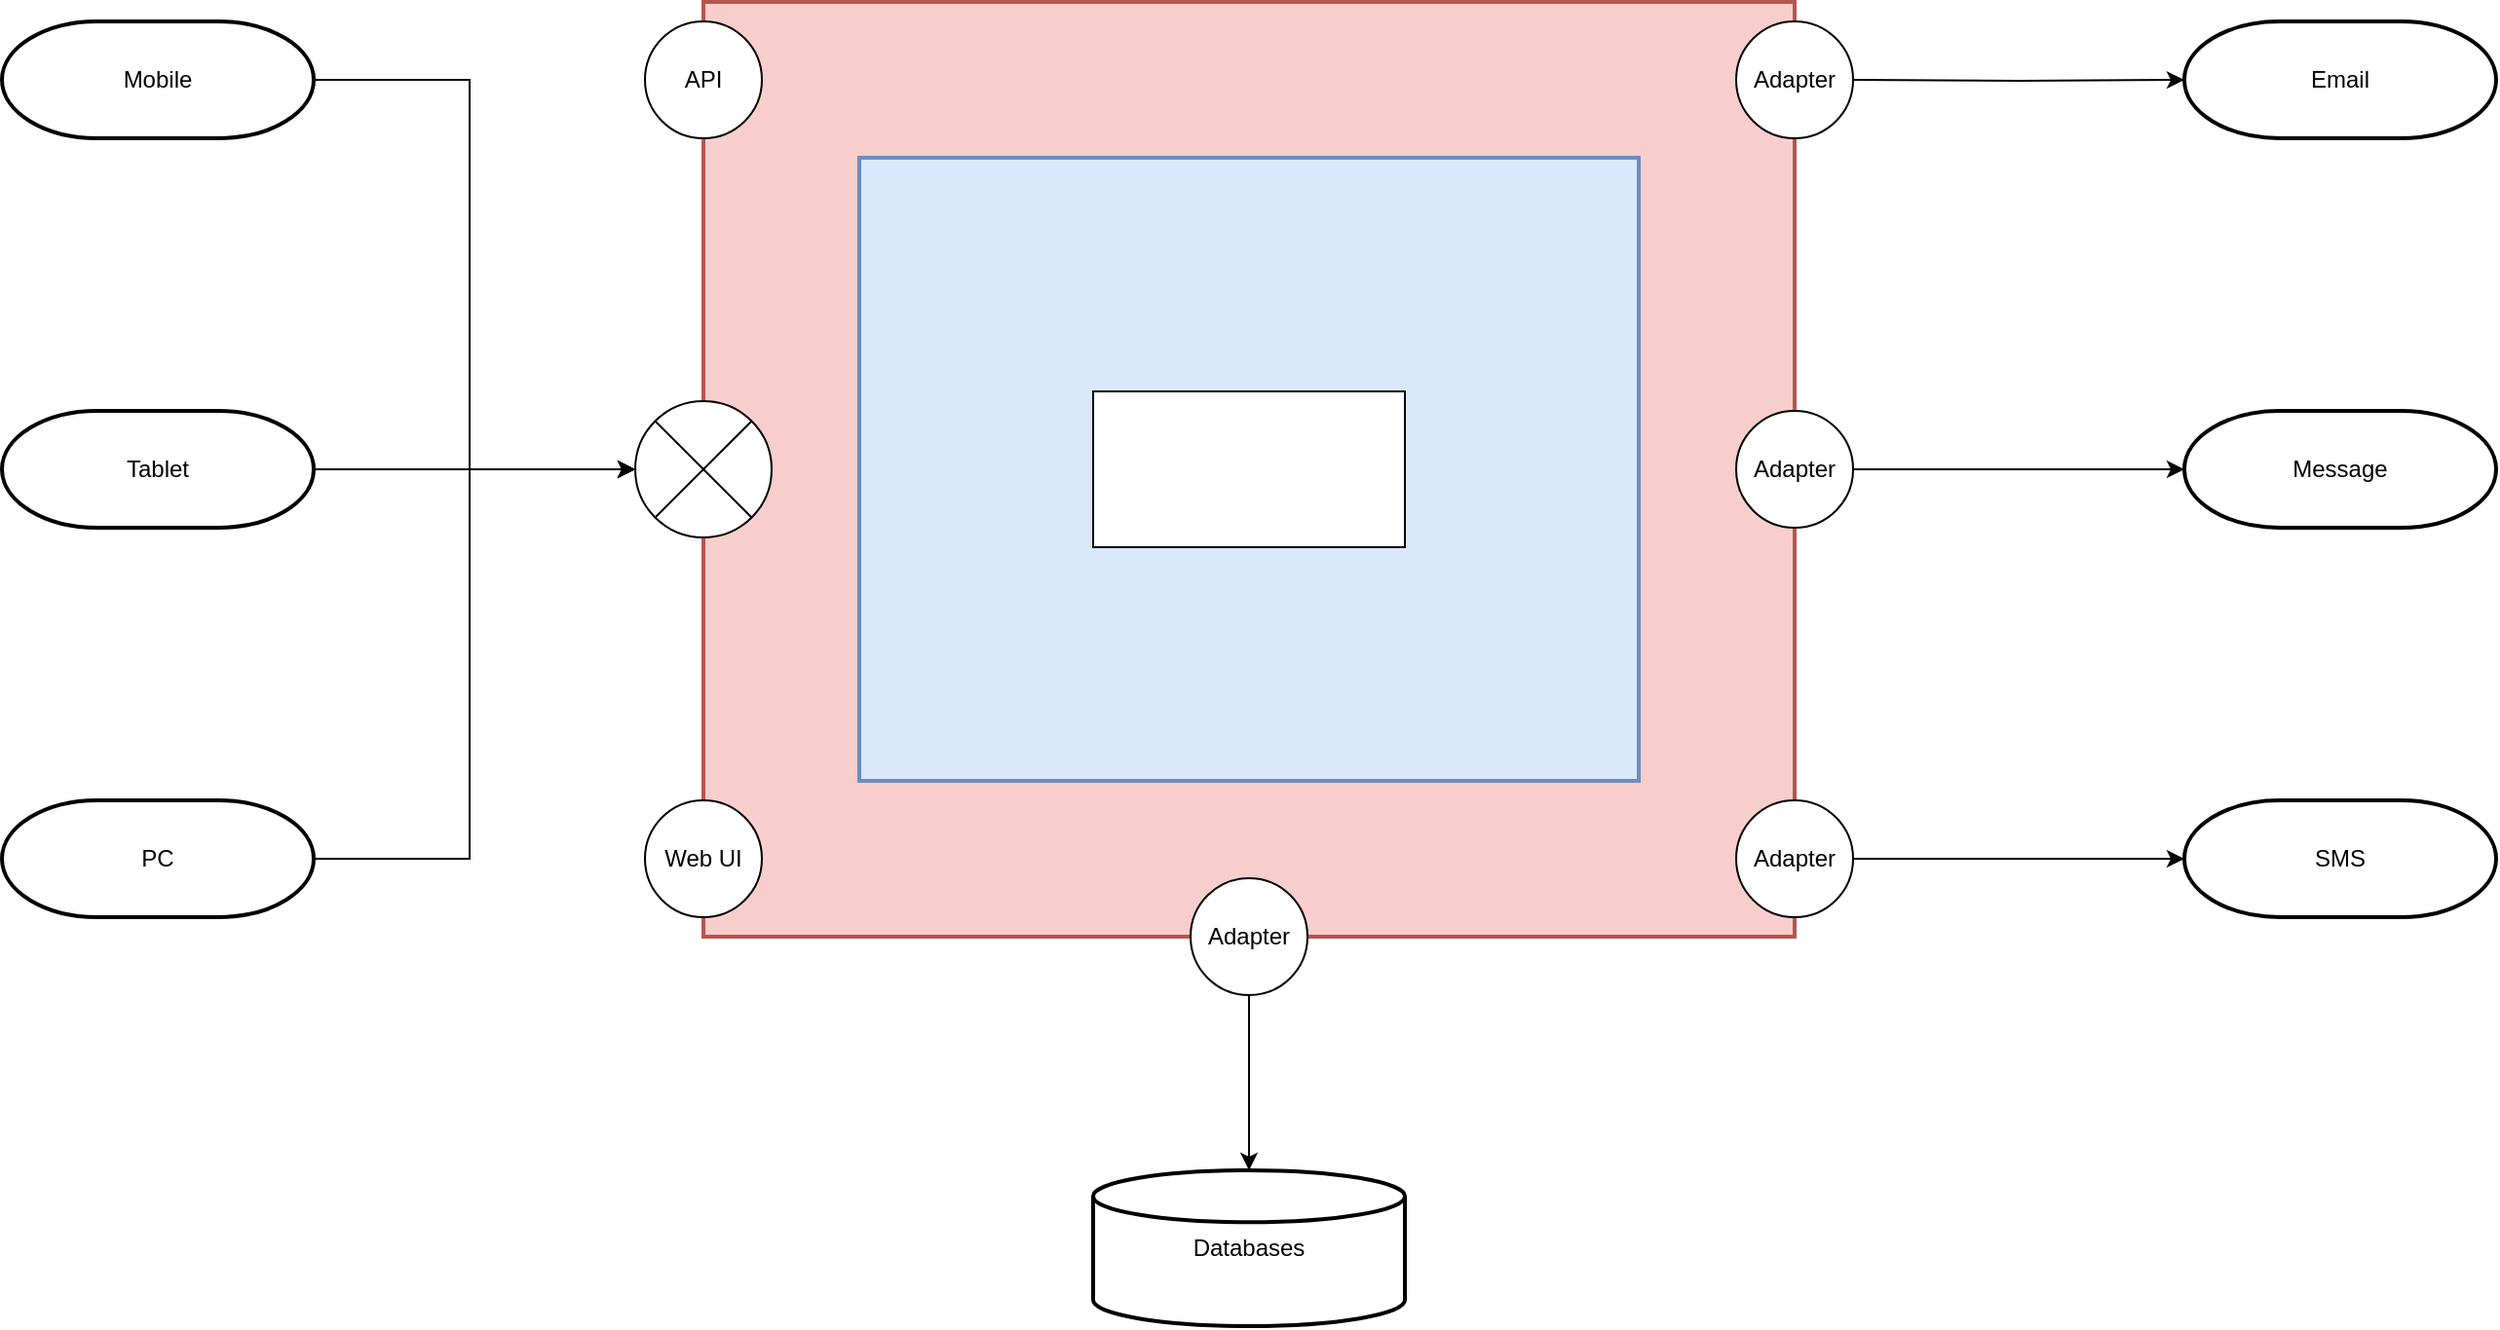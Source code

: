 <mxfile version="22.1.22" type="embed">
  <diagram name="Base" id="10Izu4u8qryvTNVxO1JY">
    <mxGraphModel dx="1531" dy="1120" grid="1" gridSize="10" guides="1" tooltips="1" connect="1" arrows="1" fold="1" page="1" pageScale="1" pageWidth="1600" pageHeight="1200" math="0" shadow="0">
      <root>
        <mxCell id="aK0jPQPMPnF_35wL7-6X-0" />
        <mxCell id="aK0jPQPMPnF_35wL7-6X-1" parent="aK0jPQPMPnF_35wL7-6X-0" />
        <mxCell id="IyJPFg3l_rhMDpi0ltk4-2" value="" style="group" parent="aK0jPQPMPnF_35wL7-6X-1" vertex="1" connectable="0">
          <mxGeometry x="520" y="280" width="560" height="510" as="geometry" />
        </mxCell>
        <mxCell id="IyJPFg3l_rhMDpi0ltk4-0" value="" style="verticalLabelPosition=bottom;verticalAlign=top;html=1;shape=mxgraph.basic.rect;fillColor2=none;strokeWidth=2;size=20;indent=5;fillColor=#f8cecc;strokeColor=#b85450;" parent="IyJPFg3l_rhMDpi0ltk4-2" vertex="1">
          <mxGeometry width="560" height="480" as="geometry" />
        </mxCell>
        <mxCell id="IyJPFg3l_rhMDpi0ltk4-1" value="" style="verticalLabelPosition=bottom;verticalAlign=top;html=1;shape=mxgraph.basic.rect;fillColor2=none;strokeWidth=2;size=20;indent=5;fillColor=#dae8fc;strokeColor=#6c8ebf;" parent="IyJPFg3l_rhMDpi0ltk4-2" vertex="1">
          <mxGeometry x="80" y="80" width="400" height="320" as="geometry" />
        </mxCell>
        <mxCell id="q7M0oeQTkSRfTTm460yG-4" value="Adapter" style="strokeWidth=1;html=1;shape=mxgraph.flowchart.start_2;whiteSpace=wrap;" parent="IyJPFg3l_rhMDpi0ltk4-2" vertex="1">
          <mxGeometry x="250" y="450" width="60" height="60" as="geometry" />
        </mxCell>
        <mxCell id="aK0jPQPMPnF_35wL7-6X-8" value="" style="rounded=0;whiteSpace=wrap;html=1;" parent="aK0jPQPMPnF_35wL7-6X-1" vertex="1">
          <mxGeometry x="720" y="480" width="160" height="80" as="geometry" />
        </mxCell>
        <mxCell id="aK0jPQPMPnF_35wL7-6X-12" style="edgeStyle=orthogonalEdgeStyle;rounded=0;orthogonalLoop=1;jettySize=auto;html=1;entryX=0;entryY=0.5;entryDx=0;entryDy=0;entryPerimeter=0;" parent="aK0jPQPMPnF_35wL7-6X-1" source="aK0jPQPMPnF_35wL7-6X-13" target="MUzI-4Guix178zhKosmU-0" edge="1">
          <mxGeometry relative="1" as="geometry">
            <mxPoint x="440" y="520" as="targetPoint" />
          </mxGeometry>
        </mxCell>
        <mxCell id="aK0jPQPMPnF_35wL7-6X-13" value="Tablet" style="strokeWidth=2;html=1;shape=mxgraph.flowchart.terminator;whiteSpace=wrap;" parent="aK0jPQPMPnF_35wL7-6X-1" vertex="1">
          <mxGeometry x="160" y="490" width="160" height="60" as="geometry" />
        </mxCell>
        <mxCell id="aK0jPQPMPnF_35wL7-6X-14" style="edgeStyle=orthogonalEdgeStyle;rounded=0;orthogonalLoop=1;jettySize=auto;html=1;entryX=0;entryY=0.5;entryDx=0;entryDy=0;entryPerimeter=0;" parent="aK0jPQPMPnF_35wL7-6X-1" source="aK0jPQPMPnF_35wL7-6X-15" target="MUzI-4Guix178zhKosmU-0" edge="1">
          <mxGeometry relative="1" as="geometry">
            <mxPoint x="440" y="520" as="targetPoint" />
            <Array as="points">
              <mxPoint x="400" y="320" />
              <mxPoint x="400" y="520" />
            </Array>
          </mxGeometry>
        </mxCell>
        <mxCell id="aK0jPQPMPnF_35wL7-6X-15" value="Mobile" style="strokeWidth=2;html=1;shape=mxgraph.flowchart.terminator;whiteSpace=wrap;" parent="aK0jPQPMPnF_35wL7-6X-1" vertex="1">
          <mxGeometry x="160" y="290" width="160" height="60" as="geometry" />
        </mxCell>
        <mxCell id="aK0jPQPMPnF_35wL7-6X-16" style="edgeStyle=orthogonalEdgeStyle;rounded=0;orthogonalLoop=1;jettySize=auto;html=1;entryX=0;entryY=0.5;entryDx=0;entryDy=0;entryPerimeter=0;" parent="aK0jPQPMPnF_35wL7-6X-1" source="aK0jPQPMPnF_35wL7-6X-17" target="MUzI-4Guix178zhKosmU-0" edge="1">
          <mxGeometry relative="1" as="geometry">
            <mxPoint x="440" y="520" as="targetPoint" />
            <Array as="points">
              <mxPoint x="400" y="720" />
              <mxPoint x="400" y="520" />
            </Array>
          </mxGeometry>
        </mxCell>
        <mxCell id="aK0jPQPMPnF_35wL7-6X-17" value="PC" style="strokeWidth=2;html=1;shape=mxgraph.flowchart.terminator;whiteSpace=wrap;" parent="aK0jPQPMPnF_35wL7-6X-1" vertex="1">
          <mxGeometry x="160" y="690" width="160" height="60" as="geometry" />
        </mxCell>
        <mxCell id="aK0jPQPMPnF_35wL7-6X-18" value="Message" style="strokeWidth=2;html=1;shape=mxgraph.flowchart.terminator;whiteSpace=wrap;" parent="aK0jPQPMPnF_35wL7-6X-1" vertex="1">
          <mxGeometry x="1280" y="490" width="160" height="60" as="geometry" />
        </mxCell>
        <mxCell id="aK0jPQPMPnF_35wL7-6X-19" value="Email" style="strokeWidth=2;html=1;shape=mxgraph.flowchart.terminator;whiteSpace=wrap;" parent="aK0jPQPMPnF_35wL7-6X-1" vertex="1">
          <mxGeometry x="1280" y="290" width="160" height="60" as="geometry" />
        </mxCell>
        <mxCell id="aK0jPQPMPnF_35wL7-6X-20" value="SMS" style="strokeWidth=2;html=1;shape=mxgraph.flowchart.terminator;whiteSpace=wrap;" parent="aK0jPQPMPnF_35wL7-6X-1" vertex="1">
          <mxGeometry x="1280" y="690" width="160" height="60" as="geometry" />
        </mxCell>
        <mxCell id="aK0jPQPMPnF_35wL7-6X-21" style="edgeStyle=orthogonalEdgeStyle;rounded=0;orthogonalLoop=1;jettySize=auto;html=1;entryX=0;entryY=0.5;entryDx=0;entryDy=0;entryPerimeter=0;exitX=1;exitY=0.5;exitDx=0;exitDy=0;exitPerimeter=0;" parent="aK0jPQPMPnF_35wL7-6X-1" source="q7M0oeQTkSRfTTm460yG-3" target="aK0jPQPMPnF_35wL7-6X-18" edge="1">
          <mxGeometry relative="1" as="geometry">
            <mxPoint x="1160" y="520" as="sourcePoint" />
          </mxGeometry>
        </mxCell>
        <mxCell id="aK0jPQPMPnF_35wL7-6X-24" style="edgeStyle=orthogonalEdgeStyle;rounded=0;orthogonalLoop=1;jettySize=auto;html=1;entryX=0;entryY=0.5;entryDx=0;entryDy=0;entryPerimeter=0;" parent="aK0jPQPMPnF_35wL7-6X-1" target="aK0jPQPMPnF_35wL7-6X-19" edge="1">
          <mxGeometry relative="1" as="geometry">
            <mxPoint x="1110" y="320" as="sourcePoint" />
            <mxPoint x="1230" y="320" as="targetPoint" />
          </mxGeometry>
        </mxCell>
        <mxCell id="aK0jPQPMPnF_35wL7-6X-25" style="edgeStyle=orthogonalEdgeStyle;rounded=0;orthogonalLoop=1;jettySize=auto;html=1;entryX=0;entryY=0.5;entryDx=0;entryDy=0;entryPerimeter=0;exitX=1;exitY=0.5;exitDx=0;exitDy=0;exitPerimeter=0;" parent="aK0jPQPMPnF_35wL7-6X-1" source="q7M0oeQTkSRfTTm460yG-5" target="aK0jPQPMPnF_35wL7-6X-20" edge="1">
          <mxGeometry relative="1" as="geometry">
            <mxPoint x="1160" y="720" as="sourcePoint" />
          </mxGeometry>
        </mxCell>
        <mxCell id="MUzI-4Guix178zhKosmU-0" value="" style="verticalLabelPosition=bottom;verticalAlign=top;html=1;shape=mxgraph.flowchart.or;" parent="aK0jPQPMPnF_35wL7-6X-1" vertex="1">
          <mxGeometry x="485" y="485" width="70" height="70" as="geometry" />
        </mxCell>
        <mxCell id="q7M0oeQTkSRfTTm460yG-0" value="Databases" style="strokeWidth=2;html=1;shape=mxgraph.flowchart.database;whiteSpace=wrap;" parent="aK0jPQPMPnF_35wL7-6X-1" vertex="1">
          <mxGeometry x="720" y="880" width="160" height="80" as="geometry" />
        </mxCell>
        <mxCell id="q7M0oeQTkSRfTTm460yG-3" value="Adapter" style="strokeWidth=1;html=1;shape=mxgraph.flowchart.start_2;whiteSpace=wrap;" parent="aK0jPQPMPnF_35wL7-6X-1" vertex="1">
          <mxGeometry x="1050" y="490" width="60" height="60" as="geometry" />
        </mxCell>
        <mxCell id="q7M0oeQTkSRfTTm460yG-5" value="Adapter" style="strokeWidth=1;html=1;shape=mxgraph.flowchart.start_2;whiteSpace=wrap;" parent="aK0jPQPMPnF_35wL7-6X-1" vertex="1">
          <mxGeometry x="1050" y="690" width="60" height="60" as="geometry" />
        </mxCell>
        <mxCell id="q7M0oeQTkSRfTTm460yG-6" value="Adapter" style="strokeWidth=1;html=1;shape=mxgraph.flowchart.start_2;whiteSpace=wrap;" parent="aK0jPQPMPnF_35wL7-6X-1" vertex="1">
          <mxGeometry x="1050" y="290" width="60" height="60" as="geometry" />
        </mxCell>
        <mxCell id="q7M0oeQTkSRfTTm460yG-7" style="edgeStyle=orthogonalEdgeStyle;rounded=0;orthogonalLoop=1;jettySize=auto;html=1;entryX=0.5;entryY=0;entryDx=0;entryDy=0;entryPerimeter=0;" parent="aK0jPQPMPnF_35wL7-6X-1" source="q7M0oeQTkSRfTTm460yG-4" target="q7M0oeQTkSRfTTm460yG-0" edge="1">
          <mxGeometry relative="1" as="geometry" />
        </mxCell>
        <mxCell id="q7M0oeQTkSRfTTm460yG-9" value="Web UI" style="strokeWidth=1;html=1;shape=mxgraph.flowchart.start_2;whiteSpace=wrap;" parent="aK0jPQPMPnF_35wL7-6X-1" vertex="1">
          <mxGeometry x="490" y="690" width="60" height="60" as="geometry" />
        </mxCell>
        <mxCell id="q7M0oeQTkSRfTTm460yG-10" value="API" style="strokeWidth=1;html=1;shape=mxgraph.flowchart.start_2;whiteSpace=wrap;" parent="aK0jPQPMPnF_35wL7-6X-1" vertex="1">
          <mxGeometry x="490" y="290" width="60" height="60" as="geometry" />
        </mxCell>
      </root>
    </mxGraphModel>
  </diagram>
</mxfile>
